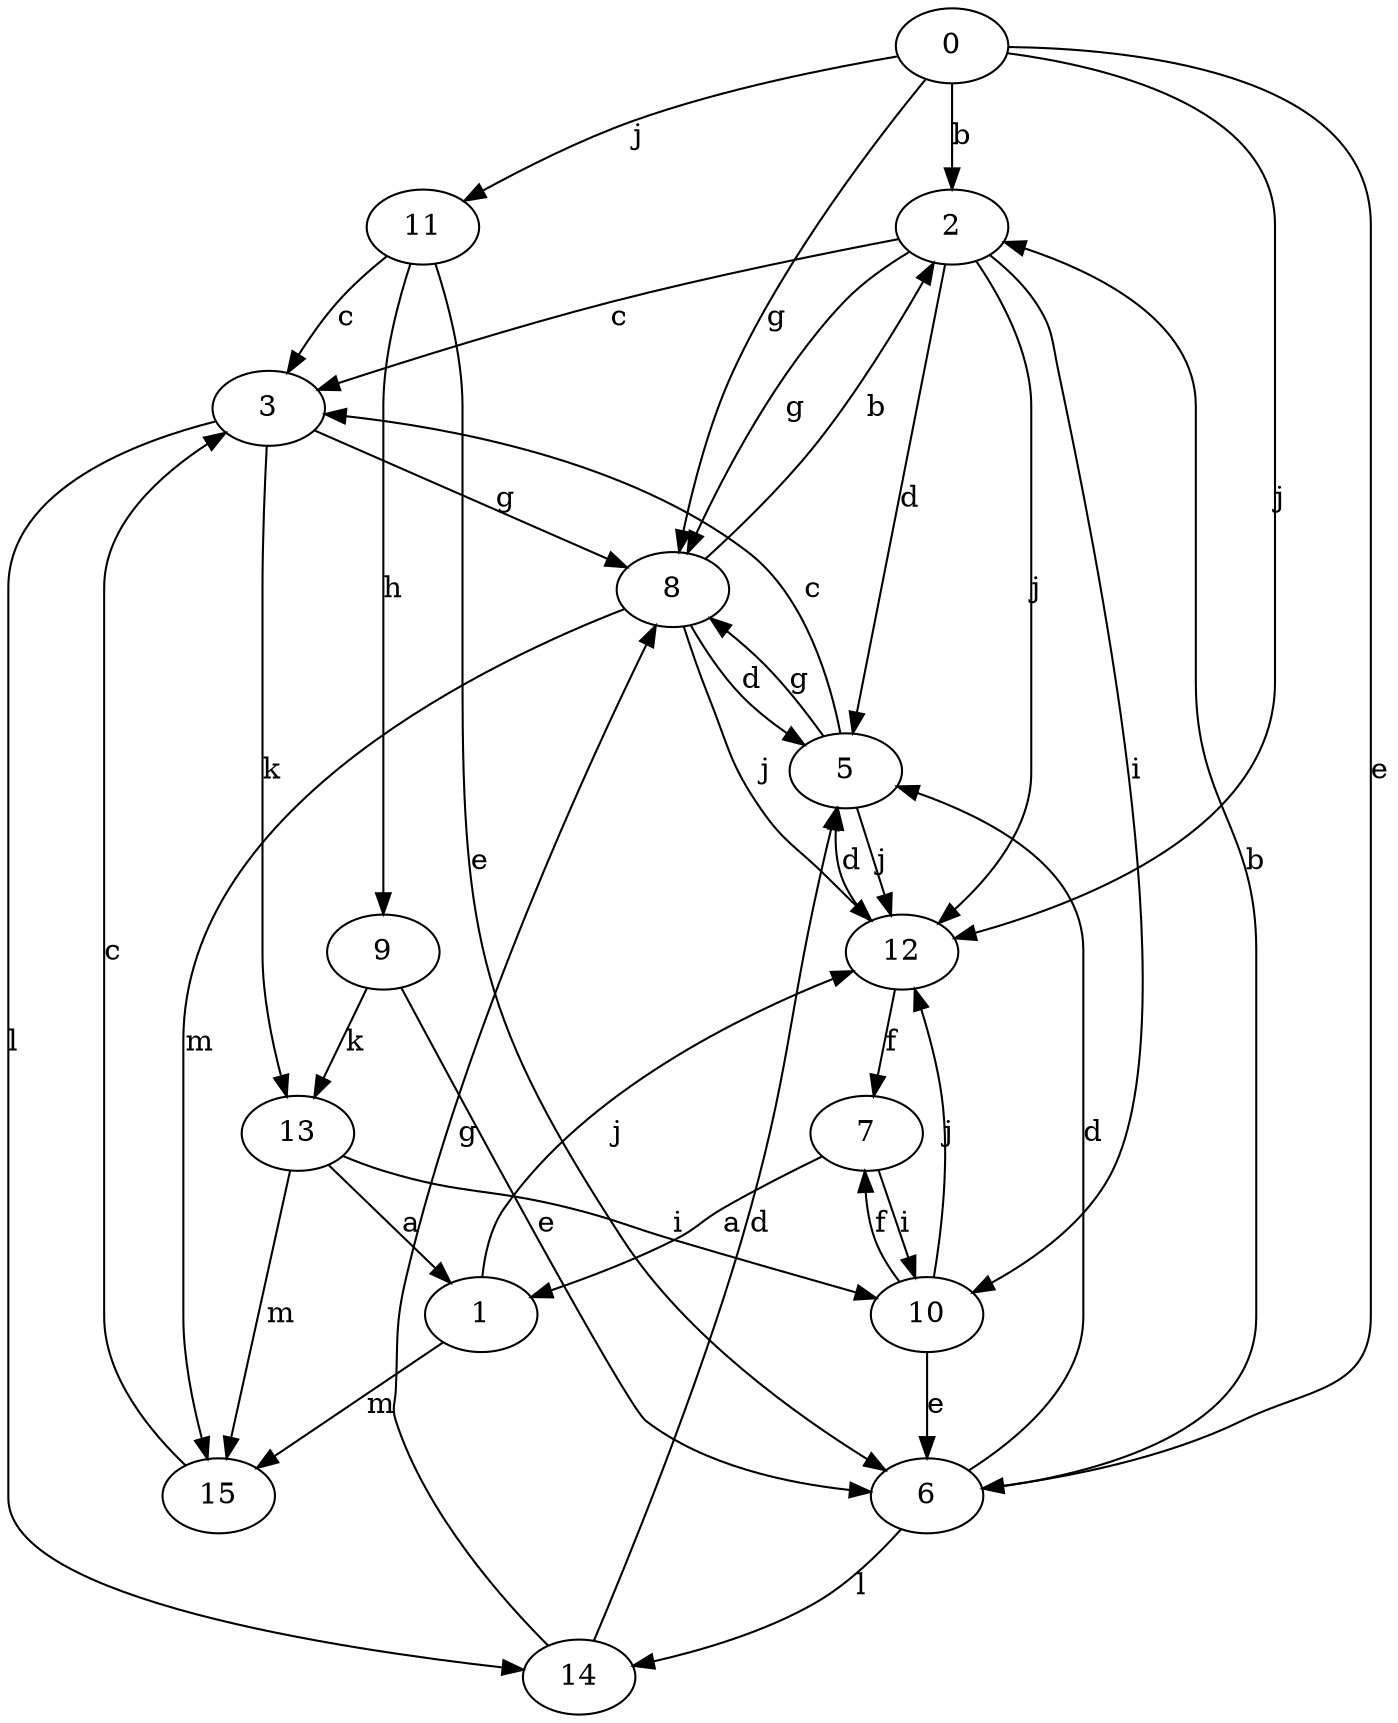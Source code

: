 strict digraph  {
0;
1;
2;
3;
5;
6;
7;
8;
9;
10;
11;
12;
13;
14;
15;
0 -> 2  [label=b];
0 -> 6  [label=e];
0 -> 8  [label=g];
0 -> 11  [label=j];
0 -> 12  [label=j];
1 -> 12  [label=j];
1 -> 15  [label=m];
2 -> 3  [label=c];
2 -> 5  [label=d];
2 -> 8  [label=g];
2 -> 10  [label=i];
2 -> 12  [label=j];
3 -> 8  [label=g];
3 -> 13  [label=k];
3 -> 14  [label=l];
5 -> 3  [label=c];
5 -> 8  [label=g];
5 -> 12  [label=j];
6 -> 2  [label=b];
6 -> 5  [label=d];
6 -> 14  [label=l];
7 -> 1  [label=a];
7 -> 10  [label=i];
8 -> 2  [label=b];
8 -> 5  [label=d];
8 -> 12  [label=j];
8 -> 15  [label=m];
9 -> 6  [label=e];
9 -> 13  [label=k];
10 -> 6  [label=e];
10 -> 7  [label=f];
10 -> 12  [label=j];
11 -> 3  [label=c];
11 -> 6  [label=e];
11 -> 9  [label=h];
12 -> 5  [label=d];
12 -> 7  [label=f];
13 -> 1  [label=a];
13 -> 10  [label=i];
13 -> 15  [label=m];
14 -> 5  [label=d];
14 -> 8  [label=g];
15 -> 3  [label=c];
}
